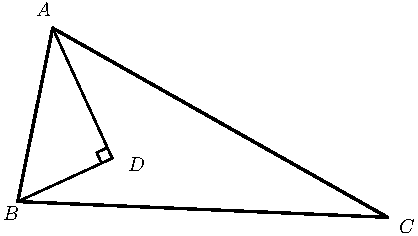 import graph; size(7cm); real lsf=0.5; pen dps=linewidth(0.7)+fontsize(10); defaultpen(dps); pen ds=black; real xmin=-5.3262273460154255,xmax=17.967801577576033,ymin=-8.18863711663595,ymax=5.6640108740284525; 
pair A=(-1.8670323151278656,3.3155665411323105), B=(-2.5334827339227197,0.), C=(4.534012210002092,-0.30178000067832755), D=(-0.7281238001859387,0.8258537603252213); 
draw((-0.8214737113708148,1.0299214829868995)--(-1.025541434032493,0.9365715718020233)--(-0.9321915228476169,0.7325038491403452)--D--cycle,linewidth(0.8)); 
draw(A--B,linewidth(1.2)); draw(B--C,linewidth(1.2)); draw(A--D,linewidth(0.8)); draw(A--C,linewidth(1.2)); draw(B--D,linewidth(0.8)); 
dot(A,linewidth(1.pt)+ds); label("$A$",(-2.2319932587536173,3.5059809465022678),NE*lsf); dot(B,linewidth(1.pt)+ds); label("$B$",(-2.866707943320142,-0.397514363581859),NE*lsf); dot(C,linewidth(1.pt)+ds); label("$C$",(4.718132537249828,-0.6514002374084689),NE*lsf); dot(D,linewidth(1.pt)+ds); label("$D$",(-0.47066000908151123,0.5386897961537649),NE*lsf); 
clip((xmin,ymin)--(xmin,ymax)--(xmax,ymax)--(xmax,ymin)--cycle); 